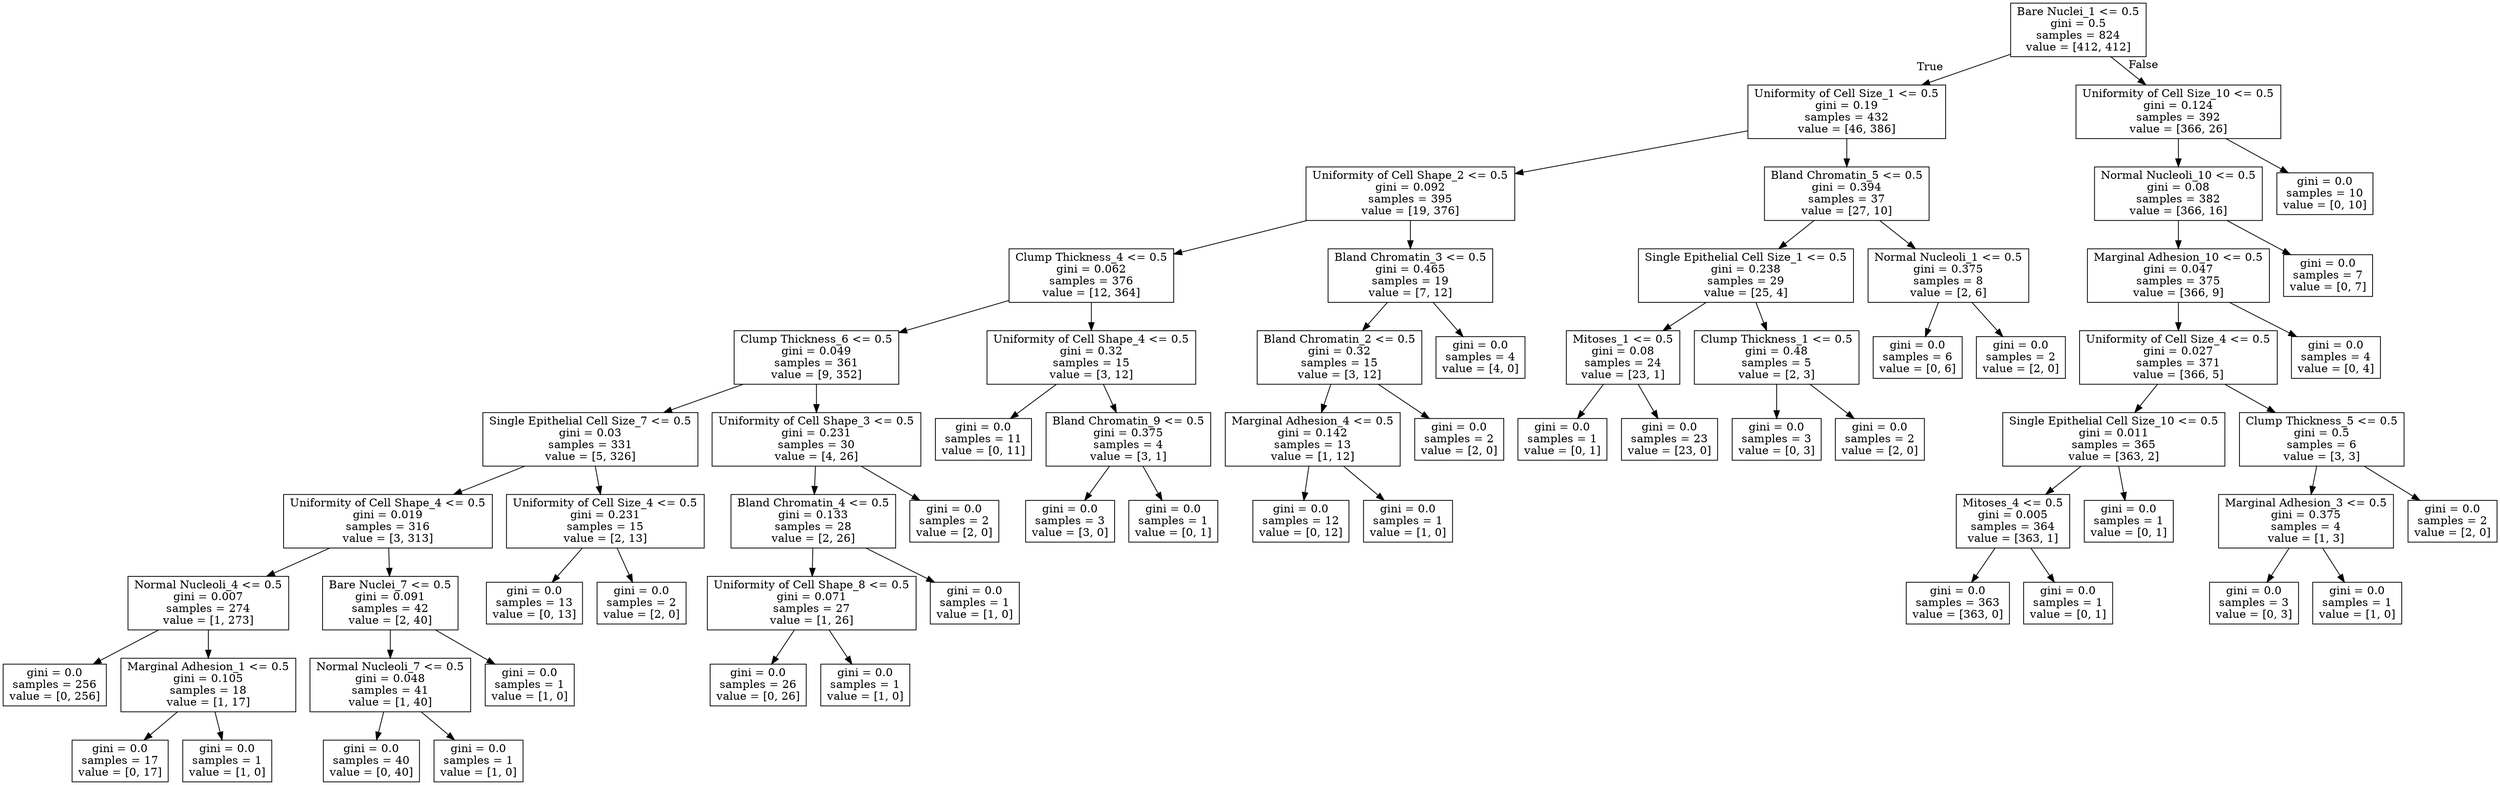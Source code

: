 digraph Tree {
node [shape=box] ;
0 [label="Bare Nuclei_1 <= 0.5\ngini = 0.5\nsamples = 824\nvalue = [412, 412]"] ;
1 [label="Uniformity of Cell Size_1 <= 0.5\ngini = 0.19\nsamples = 432\nvalue = [46, 386]"] ;
0 -> 1 [labeldistance=2.5, labelangle=45, headlabel="True"] ;
2 [label="Uniformity of Cell Shape_2 <= 0.5\ngini = 0.092\nsamples = 395\nvalue = [19, 376]"] ;
1 -> 2 ;
3 [label="Clump Thickness_4 <= 0.5\ngini = 0.062\nsamples = 376\nvalue = [12, 364]"] ;
2 -> 3 ;
4 [label="Clump Thickness_6 <= 0.5\ngini = 0.049\nsamples = 361\nvalue = [9, 352]"] ;
3 -> 4 ;
5 [label="Single Epithelial Cell Size_7 <= 0.5\ngini = 0.03\nsamples = 331\nvalue = [5, 326]"] ;
4 -> 5 ;
6 [label="Uniformity of Cell Shape_4 <= 0.5\ngini = 0.019\nsamples = 316\nvalue = [3, 313]"] ;
5 -> 6 ;
7 [label="Normal Nucleoli_4 <= 0.5\ngini = 0.007\nsamples = 274\nvalue = [1, 273]"] ;
6 -> 7 ;
8 [label="gini = 0.0\nsamples = 256\nvalue = [0, 256]"] ;
7 -> 8 ;
9 [label="Marginal Adhesion_1 <= 0.5\ngini = 0.105\nsamples = 18\nvalue = [1, 17]"] ;
7 -> 9 ;
10 [label="gini = 0.0\nsamples = 17\nvalue = [0, 17]"] ;
9 -> 10 ;
11 [label="gini = 0.0\nsamples = 1\nvalue = [1, 0]"] ;
9 -> 11 ;
12 [label="Bare Nuclei_7 <= 0.5\ngini = 0.091\nsamples = 42\nvalue = [2, 40]"] ;
6 -> 12 ;
13 [label="Normal Nucleoli_7 <= 0.5\ngini = 0.048\nsamples = 41\nvalue = [1, 40]"] ;
12 -> 13 ;
14 [label="gini = 0.0\nsamples = 40\nvalue = [0, 40]"] ;
13 -> 14 ;
15 [label="gini = 0.0\nsamples = 1\nvalue = [1, 0]"] ;
13 -> 15 ;
16 [label="gini = 0.0\nsamples = 1\nvalue = [1, 0]"] ;
12 -> 16 ;
17 [label="Uniformity of Cell Size_4 <= 0.5\ngini = 0.231\nsamples = 15\nvalue = [2, 13]"] ;
5 -> 17 ;
18 [label="gini = 0.0\nsamples = 13\nvalue = [0, 13]"] ;
17 -> 18 ;
19 [label="gini = 0.0\nsamples = 2\nvalue = [2, 0]"] ;
17 -> 19 ;
20 [label="Uniformity of Cell Shape_3 <= 0.5\ngini = 0.231\nsamples = 30\nvalue = [4, 26]"] ;
4 -> 20 ;
21 [label="Bland Chromatin_4 <= 0.5\ngini = 0.133\nsamples = 28\nvalue = [2, 26]"] ;
20 -> 21 ;
22 [label="Uniformity of Cell Shape_8 <= 0.5\ngini = 0.071\nsamples = 27\nvalue = [1, 26]"] ;
21 -> 22 ;
23 [label="gini = 0.0\nsamples = 26\nvalue = [0, 26]"] ;
22 -> 23 ;
24 [label="gini = 0.0\nsamples = 1\nvalue = [1, 0]"] ;
22 -> 24 ;
25 [label="gini = 0.0\nsamples = 1\nvalue = [1, 0]"] ;
21 -> 25 ;
26 [label="gini = 0.0\nsamples = 2\nvalue = [2, 0]"] ;
20 -> 26 ;
27 [label="Uniformity of Cell Shape_4 <= 0.5\ngini = 0.32\nsamples = 15\nvalue = [3, 12]"] ;
3 -> 27 ;
28 [label="gini = 0.0\nsamples = 11\nvalue = [0, 11]"] ;
27 -> 28 ;
29 [label="Bland Chromatin_9 <= 0.5\ngini = 0.375\nsamples = 4\nvalue = [3, 1]"] ;
27 -> 29 ;
30 [label="gini = 0.0\nsamples = 3\nvalue = [3, 0]"] ;
29 -> 30 ;
31 [label="gini = 0.0\nsamples = 1\nvalue = [0, 1]"] ;
29 -> 31 ;
32 [label="Bland Chromatin_3 <= 0.5\ngini = 0.465\nsamples = 19\nvalue = [7, 12]"] ;
2 -> 32 ;
33 [label="Bland Chromatin_2 <= 0.5\ngini = 0.32\nsamples = 15\nvalue = [3, 12]"] ;
32 -> 33 ;
34 [label="Marginal Adhesion_4 <= 0.5\ngini = 0.142\nsamples = 13\nvalue = [1, 12]"] ;
33 -> 34 ;
35 [label="gini = 0.0\nsamples = 12\nvalue = [0, 12]"] ;
34 -> 35 ;
36 [label="gini = 0.0\nsamples = 1\nvalue = [1, 0]"] ;
34 -> 36 ;
37 [label="gini = 0.0\nsamples = 2\nvalue = [2, 0]"] ;
33 -> 37 ;
38 [label="gini = 0.0\nsamples = 4\nvalue = [4, 0]"] ;
32 -> 38 ;
39 [label="Bland Chromatin_5 <= 0.5\ngini = 0.394\nsamples = 37\nvalue = [27, 10]"] ;
1 -> 39 ;
40 [label="Single Epithelial Cell Size_1 <= 0.5\ngini = 0.238\nsamples = 29\nvalue = [25, 4]"] ;
39 -> 40 ;
41 [label="Mitoses_1 <= 0.5\ngini = 0.08\nsamples = 24\nvalue = [23, 1]"] ;
40 -> 41 ;
42 [label="gini = 0.0\nsamples = 1\nvalue = [0, 1]"] ;
41 -> 42 ;
43 [label="gini = 0.0\nsamples = 23\nvalue = [23, 0]"] ;
41 -> 43 ;
44 [label="Clump Thickness_1 <= 0.5\ngini = 0.48\nsamples = 5\nvalue = [2, 3]"] ;
40 -> 44 ;
45 [label="gini = 0.0\nsamples = 3\nvalue = [0, 3]"] ;
44 -> 45 ;
46 [label="gini = 0.0\nsamples = 2\nvalue = [2, 0]"] ;
44 -> 46 ;
47 [label="Normal Nucleoli_1 <= 0.5\ngini = 0.375\nsamples = 8\nvalue = [2, 6]"] ;
39 -> 47 ;
48 [label="gini = 0.0\nsamples = 6\nvalue = [0, 6]"] ;
47 -> 48 ;
49 [label="gini = 0.0\nsamples = 2\nvalue = [2, 0]"] ;
47 -> 49 ;
50 [label="Uniformity of Cell Size_10 <= 0.5\ngini = 0.124\nsamples = 392\nvalue = [366, 26]"] ;
0 -> 50 [labeldistance=2.5, labelangle=-45, headlabel="False"] ;
51 [label="Normal Nucleoli_10 <= 0.5\ngini = 0.08\nsamples = 382\nvalue = [366, 16]"] ;
50 -> 51 ;
52 [label="Marginal Adhesion_10 <= 0.5\ngini = 0.047\nsamples = 375\nvalue = [366, 9]"] ;
51 -> 52 ;
53 [label="Uniformity of Cell Size_4 <= 0.5\ngini = 0.027\nsamples = 371\nvalue = [366, 5]"] ;
52 -> 53 ;
54 [label="Single Epithelial Cell Size_10 <= 0.5\ngini = 0.011\nsamples = 365\nvalue = [363, 2]"] ;
53 -> 54 ;
55 [label="Mitoses_4 <= 0.5\ngini = 0.005\nsamples = 364\nvalue = [363, 1]"] ;
54 -> 55 ;
56 [label="gini = 0.0\nsamples = 363\nvalue = [363, 0]"] ;
55 -> 56 ;
57 [label="gini = 0.0\nsamples = 1\nvalue = [0, 1]"] ;
55 -> 57 ;
58 [label="gini = 0.0\nsamples = 1\nvalue = [0, 1]"] ;
54 -> 58 ;
59 [label="Clump Thickness_5 <= 0.5\ngini = 0.5\nsamples = 6\nvalue = [3, 3]"] ;
53 -> 59 ;
60 [label="Marginal Adhesion_3 <= 0.5\ngini = 0.375\nsamples = 4\nvalue = [1, 3]"] ;
59 -> 60 ;
61 [label="gini = 0.0\nsamples = 3\nvalue = [0, 3]"] ;
60 -> 61 ;
62 [label="gini = 0.0\nsamples = 1\nvalue = [1, 0]"] ;
60 -> 62 ;
63 [label="gini = 0.0\nsamples = 2\nvalue = [2, 0]"] ;
59 -> 63 ;
64 [label="gini = 0.0\nsamples = 4\nvalue = [0, 4]"] ;
52 -> 64 ;
65 [label="gini = 0.0\nsamples = 7\nvalue = [0, 7]"] ;
51 -> 65 ;
66 [label="gini = 0.0\nsamples = 10\nvalue = [0, 10]"] ;
50 -> 66 ;
}